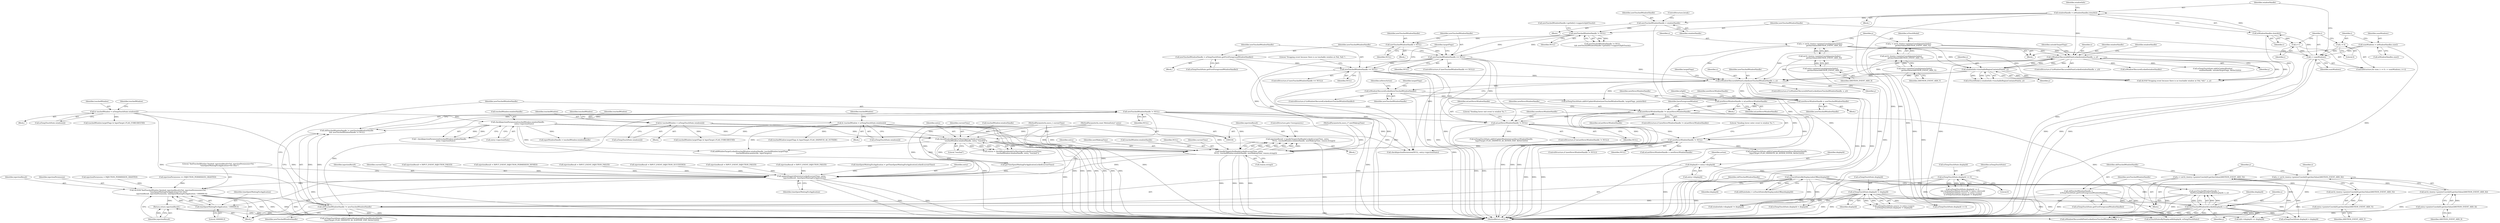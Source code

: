 digraph "0_Android_03a53d1c7765eeb3af0bc34c3dff02ada1953fbf_0@API" {
"1000838" [label="(Call,injectionResult = handleTargetsNotReadyLocked(currentTime, entry,\n                        NULL, touchedWindow.windowHandle, nextWakeupTime, reason.string()))"];
"1000840" [label="(Call,handleTargetsNotReadyLocked(currentTime, entry,\n                        NULL, touchedWindow.windowHandle, nextWakeupTime, reason.string()))"];
"1000827" [label="(Call,checkWindowReadyForMoreInputLocked(currentTime,\n                    touchedWindow.windowHandle, entry, \"touched\"))"];
"1000105" [label="(MethodParameterIn,nsecs_t currentTime)"];
"1000711" [label="(Call,checkInjectionPermission(touchedWindow.windowHandle,\n                        entry->injectionState))"];
"1000692" [label="(Call,& touchedWindow = mTempTouchState.windows[i])"];
"1000810" [label="(Call,& touchedWindow = mTempTouchState.windows[i])"];
"1000766" [label="(Call,& touchedWindow = mTempTouchState.windows[i])"];
"1000106" [label="(MethodParameterIn,const MotionEntry* entry)"];
"1000457" [label="(Call,newTouchedWindowHandle == NULL)"];
"1000453" [label="(Call,newTouchedWindowHandle = mTempTouchState.getFirstForegroundWindowHandle())"];
"1000449" [label="(Call,newTouchedWindowHandle == NULL)"];
"1000433" [label="(Call,newTouchedWindowHandle != NULL)"];
"1000392" [label="(Call,newTouchedWindowHandle = windowHandle)"];
"1000343" [label="(Call,windowHandle = mWindowHandles.itemAt(i))"];
"1000345" [label="(Call,mWindowHandles.itemAt(i))"];
"1000336" [label="(Call,i < numWindows)"];
"1000333" [label="(Call,i = 0)"];
"1000339" [label="(Call,i++)"];
"1000328" [label="(Call,numWindows = mWindowHandles.size())"];
"1000445" [label="(Call,newTouchedWindowHandle = NULL)"];
"1000588" [label="(Call,newTouchedWindowHandle != NULL)"];
"1000585" [label="(Call,oldTouchedWindowHandle != newTouchedWindowHandle)"];
"1000573" [label="(Call,oldTouchedWindowHandle =\n                    mTempTouchState.getFirstForegroundWindowHandle())"];
"1000577" [label="(Call,newTouchedWindowHandle =\n                    findTouchedWindowAtLocked(displayId, x, y))"];
"1000579" [label="(Call,findTouchedWindowAtLocked(displayId, x, y))"];
"1000150" [label="(Call,mTouchStatesByDisplay.indexOfKey(displayId))"];
"1000117" [label="(Call,displayId = entry->displayId)"];
"1000202" [label="(Call,mTempTouchState.displayId != displayId)"];
"1000181" [label="(Call,mTempTouchState.displayId >= 0)"];
"1000561" [label="(Call,x = int32_t(entry->pointerCoords[0].getAxisValue(AMOTION_EVENT_AXIS_X)))"];
"1000563" [label="(Call,int32_t(entry->pointerCoords[0].getAxisValue(AMOTION_EVENT_AXIS_X)))"];
"1000564" [label="(Call,entry->pointerCoords[0].getAxisValue(AMOTION_EVENT_AXIS_X))"];
"1000567" [label="(Call,y = int32_t(entry->pointerCoords[0].getAxisValue(AMOTION_EVENT_AXIS_Y)))"];
"1000569" [label="(Call,int32_t(entry->pointerCoords[0].getAxisValue(AMOTION_EVENT_AXIS_Y)))"];
"1000570" [label="(Call,entry->pointerCoords[0].getAxisValue(AMOTION_EVENT_AXIS_Y))"];
"1000663" [label="(Call,newHoverWindowHandle != NULL)"];
"1000645" [label="(Call,newHoverWindowHandle != mLastHoverWindowHandle)"];
"1000510" [label="(Call,newHoverWindowHandle = mLastHoverWindowHandle)"];
"1000501" [label="(Call,newHoverWindowHandle = newTouchedWindowHandle)"];
"1000482" [label="(Call,isWindowObscuredAtPointLocked(newTouchedWindowHandle, x, y))"];
"1000311" [label="(Call,x = int32_t(entry->pointerCoords[pointerIndex].\n                getAxisValue(AMOTION_EVENT_AXIS_X)))"];
"1000313" [label="(Call,int32_t(entry->pointerCoords[pointerIndex].\n                getAxisValue(AMOTION_EVENT_AXIS_X)))"];
"1000314" [label="(Call,entry->pointerCoords[pointerIndex].\n                getAxisValue(AMOTION_EVENT_AXIS_X))"];
"1000388" [label="(Call,windowInfo->touchableRegionContainsPoint(x, y))"];
"1000410" [label="(Call,isWindowObscuredAtPointLocked(windowHandle, x, y))"];
"1000317" [label="(Call,y = int32_t(entry->pointerCoords[pointerIndex].\n                getAxisValue(AMOTION_EVENT_AXIS_Y)))"];
"1000319" [label="(Call,int32_t(entry->pointerCoords[pointerIndex].\n                getAxisValue(AMOTION_EVENT_AXIS_Y)))"];
"1000320" [label="(Call,entry->pointerCoords[pointerIndex].\n                getAxisValue(AMOTION_EVENT_AXIS_Y))"];
"1000492" [label="(Call,isWindowObscuredLocked(newTouchedWindowHandle))"];
"1000650" [label="(Call,mLastHoverWindowHandle != NULL)"];
"1000108" [label="(MethodParameterIn,nsecs_t* nextWakeupTime)"];
"1001153" [label="(Call,updateDispatchStatisticsLocked(currentTime, entry,\n            injectionResult, timeSpentWaitingForApplication))"];
"1001158" [label="(Call,ALOGD(\"findTouchedWindow finished: injectionResult=%d, injectionPermission=%d, \"\n \"timeSpentWaitingForApplication=%0.1fms\",\n            injectionResult, injectionPermission, timeSpentWaitingForApplication / 1000000.0))"];
"1001165" [label="(Return,return injectionResult;)"];
"1001162" [label="(Call,timeSpentWaitingForApplication / 1000000.0)"];
"1000393" [label="(Identifier,newTouchedWindowHandle)"];
"1000335" [label="(Literal,0)"];
"1000118" [label="(Identifier,displayId)"];
"1000832" [label="(Identifier,entry)"];
"1000581" [label="(Identifier,x)"];
"1001159" [label="(Literal,\"findTouchedWindow finished: injectionResult=%d, injectionPermission=%d, \"\n \"timeSpentWaitingForApplication=%0.1fms\")"];
"1000842" [label="(Identifier,entry)"];
"1000343" [label="(Call,windowHandle = mWindowHandles.itemAt(i))"];
"1000180" [label="(Call,mTempTouchState.displayId >= 0\n && (mTempTouchState.deviceId != entry->deviceId\n || mTempTouchState.source != entry->source\n || mTempTouchState.displayId != displayId))"];
"1000906" [label="(Call,injectionResult = INPUT_EVENT_INJECTION_SUCCEEDED)"];
"1000444" [label="(Block,)"];
"1000436" [label="(Call,newTouchedWindowHandle->getInfo()->supportsSplitTouch())"];
"1000194" [label="(Call,mTempTouchState.source != entry->source\n || mTempTouchState.displayId != displayId)"];
"1000409" [label="(ControlStructure,if (isWindowObscuredAtPointLocked(windowHandle, x, y)))"];
"1000510" [label="(Call,newHoverWindowHandle = mLastHoverWindowHandle)"];
"1000650" [label="(Call,mLastHoverWindowHandle != NULL)"];
"1000337" [label="(Identifier,i)"];
"1000304" [label="(Block,)"];
"1000150" [label="(Call,mTouchStatesByDisplay.indexOfKey(displayId))"];
"1001151" [label="(Call,getTimeSpentWaitingForApplicationLocked(currentTime))"];
"1000768" [label="(Call,mTempTouchState.windows[i])"];
"1000847" [label="(Identifier,nextWakeupTime)"];
"1000620" [label="(Call,isWindowObscuredAtPointLocked(newTouchedWindowHandle, x, y))"];
"1000181" [label="(Call,mTempTouchState.displayId >= 0)"];
"1000811" [label="(Identifier,touchedWindow)"];
"1000151" [label="(Identifier,displayId)"];
"1000844" [label="(Call,touchedWindow.windowHandle)"];
"1000319" [label="(Call,int32_t(entry->pointerCoords[pointerIndex].\n                getAxisValue(AMOTION_EVENT_AXIS_Y)))"];
"1000645" [label="(Call,newHoverWindowHandle != mLastHoverWindowHandle)"];
"1000340" [label="(Identifier,i)"];
"1000119" [label="(Call,entry->displayId)"];
"1000420" [label="(Call,isWindowObscuredLocked(windowHandle))"];
"1000511" [label="(Identifier,newHoverWindowHandle)"];
"1000445" [label="(Call,newTouchedWindowHandle = NULL)"];
"1001166" [label="(Identifier,injectionResult)"];
"1000451" [label="(Identifier,NULL)"];
"1000570" [label="(Call,entry->pointerCoords[0].getAxisValue(AMOTION_EVENT_AXIS_Y))"];
"1000206" [label="(Identifier,displayId)"];
"1000843" [label="(Identifier,NULL)"];
"1001163" [label="(Identifier,timeSpentWaitingForApplication)"];
"1000573" [label="(Call,oldTouchedWindowHandle =\n                    mTempTouchState.getFirstForegroundWindowHandle())"];
"1000313" [label="(Call,int32_t(entry->pointerCoords[pointerIndex].\n                getAxisValue(AMOTION_EVENT_AXIS_X)))"];
"1000827" [label="(Call,checkWindowReadyForMoreInputLocked(currentTime,\n                    touchedWindow.windowHandle, entry, \"touched\"))"];
"1000491" [label="(ControlStructure,if (isWindowObscuredLocked(newTouchedWindowHandle)))"];
"1000577" [label="(Call,newTouchedWindowHandle =\n                    findTouchedWindowAtLocked(displayId, x, y))"];
"1000543" [label="(Call,injectionResult = INPUT_EVENT_INJECTION_FAILED)"];
"1000485" [label="(Identifier,y)"];
"1000388" [label="(Call,windowInfo->touchableRegionContainsPoint(x, y))"];
"1000311" [label="(Call,x = int32_t(entry->pointerCoords[pointerIndex].\n                getAxisValue(AMOTION_EVENT_AXIS_X)))"];
"1000426" [label="(Call,mTempTouchState.addOrUpdateWindow(\n                            windowHandle, outsideTargetFlags, BitSet32(0)))"];
"1000828" [label="(Identifier,currentTime)"];
"1000448" [label="(ControlStructure,if (newTouchedWindowHandle == NULL))"];
"1001167" [label="(MethodReturn,int32_t)"];
"1000590" [label="(Identifier,NULL)"];
"1000567" [label="(Call,y = int32_t(entry->pointerCoords[0].getAxisValue(AMOTION_EVENT_AXIS_Y)))"];
"1000825" [label="(Call,reason = checkWindowReadyForMoreInputLocked(currentTime,\n                    touchedWindow.windowHandle, entry, \"touched\"))"];
"1000678" [label="(Identifier,haveForegroundWindow)"];
"1000461" [label="(Call,ALOGI(\"Dropping event because there is no touchable window at (%d, %d).\", x, y))"];
"1000820" [label="(Identifier,touchedWindow)"];
"1000651" [label="(Identifier,mLastHoverWindowHandle)"];
"1000258" [label="(Call,injectionResult = INPUT_EVENT_INJECTION_FAILED)"];
"1000202" [label="(Call,mTempTouchState.displayId != displayId)"];
"1000328" [label="(Call,numWindows = mWindowHandles.size())"];
"1000315" [label="(Identifier,AMOTION_EVENT_AXIS_X)"];
"1000453" [label="(Call,newTouchedWindowHandle = mTempTouchState.getFirstForegroundWindowHandle())"];
"1000829" [label="(Call,touchedWindow.windowHandle)"];
"1000710" [label="(Call,! checkInjectionPermission(touchedWindow.windowHandle,\n                        entry->injectionState))"];
"1000562" [label="(Identifier,x)"];
"1000336" [label="(Call,i < numWindows)"];
"1000481" [label="(ControlStructure,if (isWindowObscuredAtPointLocked(newTouchedWindowHandle, x, y)))"];
"1000314" [label="(Call,entry->pointerCoords[pointerIndex].\n                getAxisValue(AMOTION_EVENT_AXIS_X))"];
"1000655" [label="(Literal,\"Sending hover exit event to window %s.\")"];
"1000649" [label="(ControlStructure,if (mLastHoverWindowHandle != NULL))"];
"1000334" [label="(Identifier,i)"];
"1000435" [label="(Identifier,NULL)"];
"1000584" [label="(Call,oldTouchedWindowHandle != newTouchedWindowHandle\n && newTouchedWindowHandle != NULL)"];
"1000456" [label="(ControlStructure,if (newTouchedWindowHandle == NULL))"];
"1000346" [label="(Identifier,i)"];
"1001128" [label="(Call,mTouchStatesByDisplay.add(displayId, mTempTouchState))"];
"1001162" [label="(Call,timeSpentWaitingForApplication / 1000000.0)"];
"1000837" [label="(Block,)"];
"1000395" [label="(ControlStructure,break;)"];
"1000421" [label="(Identifier,windowHandle)"];
"1001158" [label="(Call,ALOGD(\"findTouchedWindow finished: injectionResult=%d, injectionPermission=%d, \"\n \"timeSpentWaitingForApplication=%0.1fms\",\n            injectionResult, injectionPermission, timeSpentWaitingForApplication / 1000000.0))"];
"1000565" [label="(Identifier,AMOTION_EVENT_AXIS_X)"];
"1000833" [label="(Literal,\"touched\")"];
"1000345" [label="(Call,mWindowHandles.itemAt(i))"];
"1000333" [label="(Call,i = 0)"];
"1001149" [label="(Call,timeSpentWaitingForApplication = getTimeSpentWaitingForApplicationLocked(currentTime))"];
"1000579" [label="(Call,findTouchedWindowAtLocked(displayId, x, y))"];
"1000124" [label="(Identifier,action)"];
"1000886" [label="(Call,info->displayId == displayId)"];
"1000690" [label="(Block,)"];
"1000459" [label="(Identifier,NULL)"];
"1000185" [label="(Literal,0)"];
"1000670" [label="(Call,mTempTouchState.addOrUpdateWindow(newHoverWindowHandle,\n InputTarget::FLAG_DISPATCH_AS_HOVER_ENTER, BitSet32(0)))"];
"1000563" [label="(Call,int32_t(entry->pointerCoords[0].getAxisValue(AMOTION_EVENT_AXIS_X)))"];
"1000646" [label="(Identifier,newHoverWindowHandle)"];
"1000325" [label="(Identifier,isTouchModal)"];
"1000501" [label="(Call,newHoverWindowHandle = newTouchedWindowHandle)"];
"1000652" [label="(Identifier,NULL)"];
"1000711" [label="(Call,checkInjectionPermission(touchedWindow.windowHandle,\n                        entry->injectionState))"];
"1000700" [label="(Call,touchedWindow.targetFlags & InputTarget::FLAG_FOREGROUND)"];
"1000582" [label="(Identifier,y)"];
"1001139" [label="(Call,mLastHoverWindowHandle = newHoverWindowHandle)"];
"1000416" [label="(Identifier,outsideTargetFlags)"];
"1000320" [label="(Call,entry->pointerCoords[pointerIndex].\n                getAxisValue(AMOTION_EVENT_AXIS_Y))"];
"1000662" [label="(ControlStructure,if (newHoverWindowHandle != NULL))"];
"1000499" [label="(Identifier,isHoverAction)"];
"1000338" [label="(Identifier,numWindows)"];
"1000352" [label="(Call,windowInfo->displayId != displayId)"];
"1000839" [label="(Identifier,injectionResult)"];
"1000331" [label="(ControlStructure,for (size_t i = 0; i < numWindows; i++))"];
"1000329" [label="(Identifier,numWindows)"];
"1000585" [label="(Call,oldTouchedWindowHandle != newTouchedWindowHandle)"];
"1000392" [label="(Call,newTouchedWindowHandle = windowHandle)"];
"1000492" [label="(Call,isWindowObscuredLocked(newTouchedWindowHandle))"];
"1000664" [label="(Identifier,newHoverWindowHandle)"];
"1000568" [label="(Identifier,y)"];
"1000493" [label="(Identifier,newTouchedWindowHandle)"];
"1000808" [label="(Block,)"];
"1000496" [label="(Identifier,targetFlags)"];
"1001155" [label="(Identifier,entry)"];
"1000488" [label="(Identifier,targetFlags)"];
"1001160" [label="(Identifier,injectionResult)"];
"1000182" [label="(Call,mTempTouchState.displayId)"];
"1000712" [label="(Call,touchedWindow.windowHandle)"];
"1001113" [label="(Call,mTempTouchState.displayId >= 0)"];
"1000774" [label="(Call,touchedWindow.targetFlags & InputTarget::FLAG_DISPATCH_AS_OUTSIDE)"];
"1001157" [label="(Identifier,timeSpentWaitingForApplication)"];
"1001156" [label="(Identifier,injectionResult)"];
"1000766" [label="(Call,& touchedWindow = mTempTouchState.windows[i])"];
"1000412" [label="(Identifier,x)"];
"1000339" [label="(Call,i++)"];
"1001161" [label="(Identifier,injectionPermission)"];
"1000767" [label="(Identifier,touchedWindow)"];
"1000715" [label="(Call,entry->injectionState)"];
"1000580" [label="(Identifier,displayId)"];
"1000433" [label="(Call,newTouchedWindowHandle != NULL)"];
"1000434" [label="(Identifier,newTouchedWindowHandle)"];
"1000189" [label="(Identifier,mTempTouchState)"];
"1000312" [label="(Identifier,x)"];
"1000454" [label="(Identifier,newTouchedWindowHandle)"];
"1000410" [label="(Call,isWindowObscuredAtPointLocked(windowHandle, x, y))"];
"1000330" [label="(Call,mWindowHandles.size())"];
"1001164" [label="(Literal,1000000.0)"];
"1000925" [label="(Call,addWindowTargetLocked(touchedWindow.windowHandle, touchedWindow.targetFlags,\n                touchedWindow.pointerIds, inputTargets))"];
"1000110" [label="(Block,)"];
"1000818" [label="(Call,touchedWindow.targetFlags & InputTarget::FLAG_FOREGROUND)"];
"1000588" [label="(Call,newTouchedWindowHandle != NULL)"];
"1000764" [label="(Block,)"];
"1000148" [label="(Call,oldStateIndex = mTouchStatesByDisplay.indexOfKey(displayId))"];
"1000694" [label="(Call,mTempTouchState.windows[i])"];
"1000596" [label="(Call,mTempTouchState.addOrUpdateWindow(oldTouchedWindowHandle,\n InputTarget::FLAG_DISPATCH_AS_SLIPPERY_EXIT, BitSet32(0)))"];
"1000578" [label="(Identifier,newTouchedWindowHandle)"];
"1000117" [label="(Call,displayId = entry->displayId)"];
"1000288" [label="(Call,mTempTouchState.displayId = displayId)"];
"1000840" [label="(Call,handleTargetsNotReadyLocked(currentTime, entry,\n                        NULL, touchedWindow.windowHandle, nextWakeupTime, reason.string()))"];
"1000484" [label="(Identifier,x)"];
"1000318" [label="(Identifier,y)"];
"1000341" [label="(Block,)"];
"1000810" [label="(Call,& touchedWindow = mTempTouchState.windows[i])"];
"1000849" [label="(ControlStructure,goto Unresponsive;)"];
"1000482" [label="(Call,isWindowObscuredAtPointLocked(newTouchedWindowHandle, x, y))"];
"1000455" [label="(Call,mTempTouchState.getFirstForegroundWindowHandle())"];
"1000450" [label="(Identifier,newTouchedWindowHandle)"];
"1000561" [label="(Call,x = int32_t(entry->pointerCoords[0].getAxisValue(AMOTION_EVENT_AXIS_X)))"];
"1000665" [label="(Identifier,NULL)"];
"1000458" [label="(Identifier,newTouchedWindowHandle)"];
"1000391" [label="(Block,)"];
"1000663" [label="(Call,newHoverWindowHandle != NULL)"];
"1000587" [label="(Identifier,newTouchedWindowHandle)"];
"1000349" [label="(Identifier,windowInfo)"];
"1000575" [label="(Call,mTempTouchState.getFirstForegroundWindowHandle())"];
"1000321" [label="(Identifier,AMOTION_EVENT_AXIS_Y)"];
"1000471" [label="(Identifier,targetFlags)"];
"1000692" [label="(Call,& touchedWindow = mTempTouchState.windows[i])"];
"1001153" [label="(Call,updateDispatchStatisticsLocked(currentTime, entry,\n            injectionResult, timeSpentWaitingForApplication))"];
"1000105" [label="(MethodParameterIn,nsecs_t currentTime)"];
"1000944" [label="(Call,checkInjectionPermission(NULL, entry->injectionState))"];
"1001154" [label="(Identifier,currentTime)"];
"1000841" [label="(Identifier,currentTime)"];
"1000781" [label="(Call,inputWindowHandle = touchedWindow.windowHandle)"];
"1000812" [label="(Call,mTempTouchState.windows[i])"];
"1000693" [label="(Identifier,touchedWindow)"];
"1000203" [label="(Call,mTempTouchState.displayId)"];
"1000413" [label="(Identifier,y)"];
"1000838" [label="(Call,injectionResult = handleTargetsNotReadyLocked(currentTime, entry,\n                        NULL, touchedWindow.windowHandle, nextWakeupTime, reason.string()))"];
"1000559" [label="(Block,)"];
"1000394" [label="(Identifier,windowHandle)"];
"1000446" [label="(Identifier,newTouchedWindowHandle)"];
"1000657" [label="(Call,mTempTouchState.addOrUpdateWindow(mLastHoverWindowHandle,\n InputTarget::FLAG_DISPATCH_AS_HOVER_EXIT, BitSet32(0)))"];
"1000586" [label="(Identifier,oldTouchedWindowHandle)"];
"1000465" [label="(Call,injectionResult = INPUT_EVENT_INJECTION_FAILED)"];
"1000776" [label="(Identifier,touchedWindow)"];
"1000647" [label="(Identifier,mLastHoverWindowHandle)"];
"1000462" [label="(Literal,\"Dropping event because there is no touchable window at (%d, %d).\")"];
"1000483" [label="(Identifier,newTouchedWindowHandle)"];
"1000644" [label="(ControlStructure,if (newHoverWindowHandle != mLastHoverWindowHandle))"];
"1000529" [label="(Call,mTempTouchState.addOrUpdateWindow(newTouchedWindowHandle, targetFlags, pointerIds))"];
"1000702" [label="(Identifier,touchedWindow)"];
"1000503" [label="(Identifier,newTouchedWindowHandle)"];
"1000390" [label="(Identifier,y)"];
"1000719" [label="(Call,injectionResult = INPUT_EVENT_INJECTION_PERMISSION_DENIED)"];
"1000317" [label="(Call,y = int32_t(entry->pointerCoords[pointerIndex].\n                getAxisValue(AMOTION_EVENT_AXIS_Y)))"];
"1000106" [label="(MethodParameterIn,const MotionEntry* entry)"];
"1000457" [label="(Call,newTouchedWindowHandle == NULL)"];
"1000736" [label="(Call,injectionPermission = INJECTION_PERMISSION_GRANTED)"];
"1000512" [label="(Identifier,mLastHoverWindowHandle)"];
"1001165" [label="(Return,return injectionResult;)"];
"1000389" [label="(Identifier,x)"];
"1000344" [label="(Identifier,windowHandle)"];
"1000502" [label="(Identifier,newHoverWindowHandle)"];
"1000411" [label="(Identifier,windowHandle)"];
"1000452" [label="(Block,)"];
"1000386" [label="(Call,isTouchModal || windowInfo->touchableRegionContainsPoint(x, y))"];
"1000668" [label="(Literal,\"Sending hover enter event to window %s.\")"];
"1000447" [label="(Identifier,NULL)"];
"1001016" [label="(Call,mTempTouchState.displayId = displayId)"];
"1000108" [label="(MethodParameterIn,nsecs_t* nextWakeupTime)"];
"1000509" [label="(Block,)"];
"1000848" [label="(Call,reason.string())"];
"1000732" [label="(Call,injectionResult = INPUT_EVENT_INJECTION_FAILED)"];
"1000564" [label="(Call,entry->pointerCoords[0].getAxisValue(AMOTION_EVENT_AXIS_X))"];
"1000432" [label="(Call,newTouchedWindowHandle != NULL\n && newTouchedWindowHandle->getInfo()->supportsSplitTouch())"];
"1000569" [label="(Call,int32_t(entry->pointerCoords[0].getAxisValue(AMOTION_EVENT_AXIS_Y)))"];
"1000959" [label="(Call,injectionPermission == INJECTION_PERMISSION_GRANTED)"];
"1000515" [label="(Identifier,isSplit)"];
"1000589" [label="(Identifier,newTouchedWindowHandle)"];
"1000571" [label="(Identifier,AMOTION_EVENT_AXIS_Y)"];
"1000500" [label="(Block,)"];
"1000449" [label="(Call,newTouchedWindowHandle == NULL)"];
"1000574" [label="(Identifier,oldTouchedWindowHandle)"];
"1000838" -> "1000837"  [label="AST: "];
"1000838" -> "1000840"  [label="CFG: "];
"1000839" -> "1000838"  [label="AST: "];
"1000840" -> "1000838"  [label="AST: "];
"1000849" -> "1000838"  [label="CFG: "];
"1000838" -> "1001167"  [label="DDG: "];
"1000840" -> "1000838"  [label="DDG: "];
"1000840" -> "1000838"  [label="DDG: "];
"1000840" -> "1000838"  [label="DDG: "];
"1000840" -> "1000838"  [label="DDG: "];
"1000840" -> "1000838"  [label="DDG: "];
"1000840" -> "1000838"  [label="DDG: "];
"1000838" -> "1001153"  [label="DDG: "];
"1000840" -> "1000848"  [label="CFG: "];
"1000841" -> "1000840"  [label="AST: "];
"1000842" -> "1000840"  [label="AST: "];
"1000843" -> "1000840"  [label="AST: "];
"1000844" -> "1000840"  [label="AST: "];
"1000847" -> "1000840"  [label="AST: "];
"1000848" -> "1000840"  [label="AST: "];
"1000840" -> "1001167"  [label="DDG: "];
"1000840" -> "1001167"  [label="DDG: "];
"1000840" -> "1001167"  [label="DDG: "];
"1000840" -> "1001167"  [label="DDG: "];
"1000827" -> "1000840"  [label="DDG: "];
"1000827" -> "1000840"  [label="DDG: "];
"1000827" -> "1000840"  [label="DDG: "];
"1000105" -> "1000840"  [label="DDG: "];
"1000106" -> "1000840"  [label="DDG: "];
"1000457" -> "1000840"  [label="DDG: "];
"1000588" -> "1000840"  [label="DDG: "];
"1000449" -> "1000840"  [label="DDG: "];
"1000663" -> "1000840"  [label="DDG: "];
"1000810" -> "1000840"  [label="DDG: "];
"1000108" -> "1000840"  [label="DDG: "];
"1000840" -> "1001151"  [label="DDG: "];
"1000840" -> "1001153"  [label="DDG: "];
"1000827" -> "1000825"  [label="AST: "];
"1000827" -> "1000833"  [label="CFG: "];
"1000828" -> "1000827"  [label="AST: "];
"1000829" -> "1000827"  [label="AST: "];
"1000832" -> "1000827"  [label="AST: "];
"1000833" -> "1000827"  [label="AST: "];
"1000825" -> "1000827"  [label="CFG: "];
"1000827" -> "1001167"  [label="DDG: "];
"1000827" -> "1000825"  [label="DDG: "];
"1000827" -> "1000825"  [label="DDG: "];
"1000827" -> "1000825"  [label="DDG: "];
"1000827" -> "1000825"  [label="DDG: "];
"1000105" -> "1000827"  [label="DDG: "];
"1000711" -> "1000827"  [label="DDG: "];
"1000810" -> "1000827"  [label="DDG: "];
"1000766" -> "1000827"  [label="DDG: "];
"1000106" -> "1000827"  [label="DDG: "];
"1000827" -> "1000925"  [label="DDG: "];
"1000827" -> "1001151"  [label="DDG: "];
"1000827" -> "1001153"  [label="DDG: "];
"1000105" -> "1000104"  [label="AST: "];
"1000105" -> "1001167"  [label="DDG: "];
"1000105" -> "1001151"  [label="DDG: "];
"1000105" -> "1001153"  [label="DDG: "];
"1000711" -> "1000710"  [label="AST: "];
"1000711" -> "1000715"  [label="CFG: "];
"1000712" -> "1000711"  [label="AST: "];
"1000715" -> "1000711"  [label="AST: "];
"1000710" -> "1000711"  [label="CFG: "];
"1000711" -> "1001167"  [label="DDG: "];
"1000711" -> "1001167"  [label="DDG: "];
"1000711" -> "1000710"  [label="DDG: "];
"1000711" -> "1000710"  [label="DDG: "];
"1000692" -> "1000711"  [label="DDG: "];
"1000711" -> "1000781"  [label="DDG: "];
"1000711" -> "1000925"  [label="DDG: "];
"1000711" -> "1000944"  [label="DDG: "];
"1000692" -> "1000690"  [label="AST: "];
"1000692" -> "1000694"  [label="CFG: "];
"1000693" -> "1000692"  [label="AST: "];
"1000694" -> "1000692"  [label="AST: "];
"1000702" -> "1000692"  [label="CFG: "];
"1000692" -> "1001167"  [label="DDG: "];
"1000692" -> "1001167"  [label="DDG: "];
"1000692" -> "1000700"  [label="DDG: "];
"1000810" -> "1000808"  [label="AST: "];
"1000810" -> "1000812"  [label="CFG: "];
"1000811" -> "1000810"  [label="AST: "];
"1000812" -> "1000810"  [label="AST: "];
"1000820" -> "1000810"  [label="CFG: "];
"1000810" -> "1001167"  [label="DDG: "];
"1000810" -> "1001167"  [label="DDG: "];
"1000810" -> "1000818"  [label="DDG: "];
"1000766" -> "1000764"  [label="AST: "];
"1000766" -> "1000768"  [label="CFG: "];
"1000767" -> "1000766"  [label="AST: "];
"1000768" -> "1000766"  [label="AST: "];
"1000776" -> "1000766"  [label="CFG: "];
"1000766" -> "1001167"  [label="DDG: "];
"1000766" -> "1001167"  [label="DDG: "];
"1000766" -> "1000774"  [label="DDG: "];
"1000766" -> "1000781"  [label="DDG: "];
"1000766" -> "1000925"  [label="DDG: "];
"1000106" -> "1000104"  [label="AST: "];
"1000106" -> "1001167"  [label="DDG: "];
"1000106" -> "1001153"  [label="DDG: "];
"1000457" -> "1000456"  [label="AST: "];
"1000457" -> "1000459"  [label="CFG: "];
"1000458" -> "1000457"  [label="AST: "];
"1000459" -> "1000457"  [label="AST: "];
"1000462" -> "1000457"  [label="CFG: "];
"1000471" -> "1000457"  [label="CFG: "];
"1000457" -> "1001167"  [label="DDG: "];
"1000457" -> "1001167"  [label="DDG: "];
"1000457" -> "1001167"  [label="DDG: "];
"1000453" -> "1000457"  [label="DDG: "];
"1000449" -> "1000457"  [label="DDG: "];
"1000457" -> "1000482"  [label="DDG: "];
"1000457" -> "1000650"  [label="DDG: "];
"1000457" -> "1000944"  [label="DDG: "];
"1000453" -> "1000452"  [label="AST: "];
"1000453" -> "1000455"  [label="CFG: "];
"1000454" -> "1000453"  [label="AST: "];
"1000455" -> "1000453"  [label="AST: "];
"1000458" -> "1000453"  [label="CFG: "];
"1000453" -> "1001167"  [label="DDG: "];
"1000449" -> "1000448"  [label="AST: "];
"1000449" -> "1000451"  [label="CFG: "];
"1000450" -> "1000449"  [label="AST: "];
"1000451" -> "1000449"  [label="AST: "];
"1000454" -> "1000449"  [label="CFG: "];
"1000471" -> "1000449"  [label="CFG: "];
"1000449" -> "1001167"  [label="DDG: "];
"1000449" -> "1001167"  [label="DDG: "];
"1000433" -> "1000449"  [label="DDG: "];
"1000433" -> "1000449"  [label="DDG: "];
"1000445" -> "1000449"  [label="DDG: "];
"1000449" -> "1000482"  [label="DDG: "];
"1000449" -> "1000650"  [label="DDG: "];
"1000449" -> "1000944"  [label="DDG: "];
"1000433" -> "1000432"  [label="AST: "];
"1000433" -> "1000435"  [label="CFG: "];
"1000434" -> "1000433"  [label="AST: "];
"1000435" -> "1000433"  [label="AST: "];
"1000436" -> "1000433"  [label="CFG: "];
"1000432" -> "1000433"  [label="CFG: "];
"1000433" -> "1000432"  [label="DDG: "];
"1000433" -> "1000432"  [label="DDG: "];
"1000392" -> "1000433"  [label="DDG: "];
"1000433" -> "1000445"  [label="DDG: "];
"1000392" -> "1000391"  [label="AST: "];
"1000392" -> "1000394"  [label="CFG: "];
"1000393" -> "1000392"  [label="AST: "];
"1000394" -> "1000392"  [label="AST: "];
"1000395" -> "1000392"  [label="CFG: "];
"1000392" -> "1001167"  [label="DDG: "];
"1000343" -> "1000392"  [label="DDG: "];
"1000343" -> "1000341"  [label="AST: "];
"1000343" -> "1000345"  [label="CFG: "];
"1000344" -> "1000343"  [label="AST: "];
"1000345" -> "1000343"  [label="AST: "];
"1000349" -> "1000343"  [label="CFG: "];
"1000343" -> "1001167"  [label="DDG: "];
"1000343" -> "1001167"  [label="DDG: "];
"1000345" -> "1000343"  [label="DDG: "];
"1000343" -> "1000410"  [label="DDG: "];
"1000345" -> "1000346"  [label="CFG: "];
"1000346" -> "1000345"  [label="AST: "];
"1000345" -> "1001167"  [label="DDG: "];
"1000345" -> "1000339"  [label="DDG: "];
"1000336" -> "1000345"  [label="DDG: "];
"1000336" -> "1000331"  [label="AST: "];
"1000336" -> "1000338"  [label="CFG: "];
"1000337" -> "1000336"  [label="AST: "];
"1000338" -> "1000336"  [label="AST: "];
"1000344" -> "1000336"  [label="CFG: "];
"1000434" -> "1000336"  [label="CFG: "];
"1000336" -> "1001167"  [label="DDG: "];
"1000336" -> "1001167"  [label="DDG: "];
"1000336" -> "1001167"  [label="DDG: "];
"1000333" -> "1000336"  [label="DDG: "];
"1000339" -> "1000336"  [label="DDG: "];
"1000328" -> "1000336"  [label="DDG: "];
"1000333" -> "1000331"  [label="AST: "];
"1000333" -> "1000335"  [label="CFG: "];
"1000334" -> "1000333"  [label="AST: "];
"1000335" -> "1000333"  [label="AST: "];
"1000337" -> "1000333"  [label="CFG: "];
"1000339" -> "1000331"  [label="AST: "];
"1000339" -> "1000340"  [label="CFG: "];
"1000340" -> "1000339"  [label="AST: "];
"1000337" -> "1000339"  [label="CFG: "];
"1000328" -> "1000304"  [label="AST: "];
"1000328" -> "1000330"  [label="CFG: "];
"1000329" -> "1000328"  [label="AST: "];
"1000330" -> "1000328"  [label="AST: "];
"1000334" -> "1000328"  [label="CFG: "];
"1000328" -> "1001167"  [label="DDG: "];
"1000445" -> "1000444"  [label="AST: "];
"1000445" -> "1000447"  [label="CFG: "];
"1000446" -> "1000445"  [label="AST: "];
"1000447" -> "1000445"  [label="AST: "];
"1000450" -> "1000445"  [label="CFG: "];
"1000588" -> "1000584"  [label="AST: "];
"1000588" -> "1000590"  [label="CFG: "];
"1000589" -> "1000588"  [label="AST: "];
"1000590" -> "1000588"  [label="AST: "];
"1000584" -> "1000588"  [label="CFG: "];
"1000588" -> "1001167"  [label="DDG: "];
"1000588" -> "1001167"  [label="DDG: "];
"1000588" -> "1000584"  [label="DDG: "];
"1000588" -> "1000584"  [label="DDG: "];
"1000585" -> "1000588"  [label="DDG: "];
"1000588" -> "1000620"  [label="DDG: "];
"1000588" -> "1000650"  [label="DDG: "];
"1000588" -> "1000944"  [label="DDG: "];
"1000585" -> "1000584"  [label="AST: "];
"1000585" -> "1000587"  [label="CFG: "];
"1000586" -> "1000585"  [label="AST: "];
"1000587" -> "1000585"  [label="AST: "];
"1000589" -> "1000585"  [label="CFG: "];
"1000584" -> "1000585"  [label="CFG: "];
"1000585" -> "1001167"  [label="DDG: "];
"1000585" -> "1001167"  [label="DDG: "];
"1000585" -> "1000584"  [label="DDG: "];
"1000585" -> "1000584"  [label="DDG: "];
"1000573" -> "1000585"  [label="DDG: "];
"1000577" -> "1000585"  [label="DDG: "];
"1000585" -> "1000596"  [label="DDG: "];
"1000585" -> "1000620"  [label="DDG: "];
"1000573" -> "1000559"  [label="AST: "];
"1000573" -> "1000575"  [label="CFG: "];
"1000574" -> "1000573"  [label="AST: "];
"1000575" -> "1000573"  [label="AST: "];
"1000578" -> "1000573"  [label="CFG: "];
"1000573" -> "1001167"  [label="DDG: "];
"1000577" -> "1000559"  [label="AST: "];
"1000577" -> "1000579"  [label="CFG: "];
"1000578" -> "1000577"  [label="AST: "];
"1000579" -> "1000577"  [label="AST: "];
"1000586" -> "1000577"  [label="CFG: "];
"1000577" -> "1001167"  [label="DDG: "];
"1000579" -> "1000577"  [label="DDG: "];
"1000579" -> "1000577"  [label="DDG: "];
"1000579" -> "1000577"  [label="DDG: "];
"1000579" -> "1000582"  [label="CFG: "];
"1000580" -> "1000579"  [label="AST: "];
"1000581" -> "1000579"  [label="AST: "];
"1000582" -> "1000579"  [label="AST: "];
"1000579" -> "1001167"  [label="DDG: "];
"1000579" -> "1001167"  [label="DDG: "];
"1000579" -> "1001167"  [label="DDG: "];
"1000150" -> "1000579"  [label="DDG: "];
"1000202" -> "1000579"  [label="DDG: "];
"1000561" -> "1000579"  [label="DDG: "];
"1000567" -> "1000579"  [label="DDG: "];
"1000579" -> "1000620"  [label="DDG: "];
"1000579" -> "1000620"  [label="DDG: "];
"1000579" -> "1000886"  [label="DDG: "];
"1000579" -> "1001016"  [label="DDG: "];
"1000579" -> "1001128"  [label="DDG: "];
"1000150" -> "1000148"  [label="AST: "];
"1000150" -> "1000151"  [label="CFG: "];
"1000151" -> "1000150"  [label="AST: "];
"1000148" -> "1000150"  [label="CFG: "];
"1000150" -> "1001167"  [label="DDG: "];
"1000150" -> "1000148"  [label="DDG: "];
"1000117" -> "1000150"  [label="DDG: "];
"1000150" -> "1000202"  [label="DDG: "];
"1000150" -> "1000288"  [label="DDG: "];
"1000150" -> "1000352"  [label="DDG: "];
"1000150" -> "1000886"  [label="DDG: "];
"1000150" -> "1001016"  [label="DDG: "];
"1000150" -> "1001128"  [label="DDG: "];
"1000117" -> "1000110"  [label="AST: "];
"1000117" -> "1000119"  [label="CFG: "];
"1000118" -> "1000117"  [label="AST: "];
"1000119" -> "1000117"  [label="AST: "];
"1000124" -> "1000117"  [label="CFG: "];
"1000117" -> "1001167"  [label="DDG: "];
"1000202" -> "1000194"  [label="AST: "];
"1000202" -> "1000206"  [label="CFG: "];
"1000203" -> "1000202"  [label="AST: "];
"1000206" -> "1000202"  [label="AST: "];
"1000194" -> "1000202"  [label="CFG: "];
"1000202" -> "1001167"  [label="DDG: "];
"1000202" -> "1001167"  [label="DDG: "];
"1000202" -> "1000194"  [label="DDG: "];
"1000202" -> "1000194"  [label="DDG: "];
"1000181" -> "1000202"  [label="DDG: "];
"1000202" -> "1000288"  [label="DDG: "];
"1000202" -> "1000352"  [label="DDG: "];
"1000202" -> "1000886"  [label="DDG: "];
"1000202" -> "1001016"  [label="DDG: "];
"1000202" -> "1001113"  [label="DDG: "];
"1000202" -> "1001128"  [label="DDG: "];
"1000181" -> "1000180"  [label="AST: "];
"1000181" -> "1000185"  [label="CFG: "];
"1000182" -> "1000181"  [label="AST: "];
"1000185" -> "1000181"  [label="AST: "];
"1000189" -> "1000181"  [label="CFG: "];
"1000180" -> "1000181"  [label="CFG: "];
"1000181" -> "1001167"  [label="DDG: "];
"1000181" -> "1000180"  [label="DDG: "];
"1000181" -> "1000180"  [label="DDG: "];
"1000181" -> "1001113"  [label="DDG: "];
"1000561" -> "1000559"  [label="AST: "];
"1000561" -> "1000563"  [label="CFG: "];
"1000562" -> "1000561"  [label="AST: "];
"1000563" -> "1000561"  [label="AST: "];
"1000568" -> "1000561"  [label="CFG: "];
"1000561" -> "1001167"  [label="DDG: "];
"1000563" -> "1000561"  [label="DDG: "];
"1000563" -> "1000564"  [label="CFG: "];
"1000564" -> "1000563"  [label="AST: "];
"1000563" -> "1001167"  [label="DDG: "];
"1000564" -> "1000563"  [label="DDG: "];
"1000564" -> "1000565"  [label="CFG: "];
"1000565" -> "1000564"  [label="AST: "];
"1000564" -> "1001167"  [label="DDG: "];
"1000567" -> "1000559"  [label="AST: "];
"1000567" -> "1000569"  [label="CFG: "];
"1000568" -> "1000567"  [label="AST: "];
"1000569" -> "1000567"  [label="AST: "];
"1000574" -> "1000567"  [label="CFG: "];
"1000567" -> "1001167"  [label="DDG: "];
"1000569" -> "1000567"  [label="DDG: "];
"1000569" -> "1000570"  [label="CFG: "];
"1000570" -> "1000569"  [label="AST: "];
"1000569" -> "1001167"  [label="DDG: "];
"1000570" -> "1000569"  [label="DDG: "];
"1000570" -> "1000571"  [label="CFG: "];
"1000571" -> "1000570"  [label="AST: "];
"1000570" -> "1001167"  [label="DDG: "];
"1000663" -> "1000662"  [label="AST: "];
"1000663" -> "1000665"  [label="CFG: "];
"1000664" -> "1000663"  [label="AST: "];
"1000665" -> "1000663"  [label="AST: "];
"1000668" -> "1000663"  [label="CFG: "];
"1000678" -> "1000663"  [label="CFG: "];
"1000663" -> "1001167"  [label="DDG: "];
"1000663" -> "1001167"  [label="DDG: "];
"1000663" -> "1001167"  [label="DDG: "];
"1000645" -> "1000663"  [label="DDG: "];
"1000650" -> "1000663"  [label="DDG: "];
"1000663" -> "1000670"  [label="DDG: "];
"1000663" -> "1000944"  [label="DDG: "];
"1000663" -> "1001139"  [label="DDG: "];
"1000645" -> "1000644"  [label="AST: "];
"1000645" -> "1000647"  [label="CFG: "];
"1000646" -> "1000645"  [label="AST: "];
"1000647" -> "1000645"  [label="AST: "];
"1000651" -> "1000645"  [label="CFG: "];
"1000678" -> "1000645"  [label="CFG: "];
"1000645" -> "1001167"  [label="DDG: "];
"1000645" -> "1001167"  [label="DDG: "];
"1000645" -> "1001167"  [label="DDG: "];
"1000510" -> "1000645"  [label="DDG: "];
"1000501" -> "1000645"  [label="DDG: "];
"1000645" -> "1000650"  [label="DDG: "];
"1000645" -> "1001139"  [label="DDG: "];
"1000510" -> "1000509"  [label="AST: "];
"1000510" -> "1000512"  [label="CFG: "];
"1000511" -> "1000510"  [label="AST: "];
"1000512" -> "1000510"  [label="AST: "];
"1000515" -> "1000510"  [label="CFG: "];
"1000501" -> "1000500"  [label="AST: "];
"1000501" -> "1000503"  [label="CFG: "];
"1000502" -> "1000501"  [label="AST: "];
"1000503" -> "1000501"  [label="AST: "];
"1000515" -> "1000501"  [label="CFG: "];
"1000482" -> "1000501"  [label="DDG: "];
"1000492" -> "1000501"  [label="DDG: "];
"1000482" -> "1000481"  [label="AST: "];
"1000482" -> "1000485"  [label="CFG: "];
"1000483" -> "1000482"  [label="AST: "];
"1000484" -> "1000482"  [label="AST: "];
"1000485" -> "1000482"  [label="AST: "];
"1000488" -> "1000482"  [label="CFG: "];
"1000493" -> "1000482"  [label="CFG: "];
"1000482" -> "1001167"  [label="DDG: "];
"1000482" -> "1001167"  [label="DDG: "];
"1000482" -> "1001167"  [label="DDG: "];
"1000311" -> "1000482"  [label="DDG: "];
"1000388" -> "1000482"  [label="DDG: "];
"1000388" -> "1000482"  [label="DDG: "];
"1000410" -> "1000482"  [label="DDG: "];
"1000410" -> "1000482"  [label="DDG: "];
"1000317" -> "1000482"  [label="DDG: "];
"1000482" -> "1000492"  [label="DDG: "];
"1000482" -> "1000529"  [label="DDG: "];
"1000311" -> "1000304"  [label="AST: "];
"1000311" -> "1000313"  [label="CFG: "];
"1000312" -> "1000311"  [label="AST: "];
"1000313" -> "1000311"  [label="AST: "];
"1000318" -> "1000311"  [label="CFG: "];
"1000311" -> "1001167"  [label="DDG: "];
"1000313" -> "1000311"  [label="DDG: "];
"1000311" -> "1000388"  [label="DDG: "];
"1000311" -> "1000410"  [label="DDG: "];
"1000311" -> "1000461"  [label="DDG: "];
"1000313" -> "1000314"  [label="CFG: "];
"1000314" -> "1000313"  [label="AST: "];
"1000313" -> "1001167"  [label="DDG: "];
"1000314" -> "1000313"  [label="DDG: "];
"1000314" -> "1000315"  [label="CFG: "];
"1000315" -> "1000314"  [label="AST: "];
"1000314" -> "1001167"  [label="DDG: "];
"1000388" -> "1000386"  [label="AST: "];
"1000388" -> "1000390"  [label="CFG: "];
"1000389" -> "1000388"  [label="AST: "];
"1000390" -> "1000388"  [label="AST: "];
"1000386" -> "1000388"  [label="CFG: "];
"1000388" -> "1000386"  [label="DDG: "];
"1000388" -> "1000386"  [label="DDG: "];
"1000410" -> "1000388"  [label="DDG: "];
"1000410" -> "1000388"  [label="DDG: "];
"1000317" -> "1000388"  [label="DDG: "];
"1000388" -> "1000410"  [label="DDG: "];
"1000388" -> "1000410"  [label="DDG: "];
"1000388" -> "1000461"  [label="DDG: "];
"1000388" -> "1000461"  [label="DDG: "];
"1000410" -> "1000409"  [label="AST: "];
"1000410" -> "1000413"  [label="CFG: "];
"1000411" -> "1000410"  [label="AST: "];
"1000412" -> "1000410"  [label="AST: "];
"1000413" -> "1000410"  [label="AST: "];
"1000416" -> "1000410"  [label="CFG: "];
"1000421" -> "1000410"  [label="CFG: "];
"1000410" -> "1001167"  [label="DDG: "];
"1000317" -> "1000410"  [label="DDG: "];
"1000410" -> "1000420"  [label="DDG: "];
"1000410" -> "1000426"  [label="DDG: "];
"1000410" -> "1000461"  [label="DDG: "];
"1000410" -> "1000461"  [label="DDG: "];
"1000317" -> "1000304"  [label="AST: "];
"1000317" -> "1000319"  [label="CFG: "];
"1000318" -> "1000317"  [label="AST: "];
"1000319" -> "1000317"  [label="AST: "];
"1000325" -> "1000317"  [label="CFG: "];
"1000317" -> "1001167"  [label="DDG: "];
"1000319" -> "1000317"  [label="DDG: "];
"1000317" -> "1000461"  [label="DDG: "];
"1000319" -> "1000320"  [label="CFG: "];
"1000320" -> "1000319"  [label="AST: "];
"1000319" -> "1001167"  [label="DDG: "];
"1000320" -> "1000319"  [label="DDG: "];
"1000320" -> "1000321"  [label="CFG: "];
"1000321" -> "1000320"  [label="AST: "];
"1000320" -> "1001167"  [label="DDG: "];
"1000492" -> "1000491"  [label="AST: "];
"1000492" -> "1000493"  [label="CFG: "];
"1000493" -> "1000492"  [label="AST: "];
"1000496" -> "1000492"  [label="CFG: "];
"1000499" -> "1000492"  [label="CFG: "];
"1000492" -> "1001167"  [label="DDG: "];
"1000492" -> "1000529"  [label="DDG: "];
"1000650" -> "1000649"  [label="AST: "];
"1000650" -> "1000652"  [label="CFG: "];
"1000651" -> "1000650"  [label="AST: "];
"1000652" -> "1000650"  [label="AST: "];
"1000655" -> "1000650"  [label="CFG: "];
"1000664" -> "1000650"  [label="CFG: "];
"1000650" -> "1001167"  [label="DDG: "];
"1000650" -> "1001167"  [label="DDG: "];
"1000650" -> "1000657"  [label="DDG: "];
"1000108" -> "1000104"  [label="AST: "];
"1000108" -> "1001167"  [label="DDG: "];
"1001153" -> "1000110"  [label="AST: "];
"1001153" -> "1001157"  [label="CFG: "];
"1001154" -> "1001153"  [label="AST: "];
"1001155" -> "1001153"  [label="AST: "];
"1001156" -> "1001153"  [label="AST: "];
"1001157" -> "1001153"  [label="AST: "];
"1001159" -> "1001153"  [label="CFG: "];
"1001153" -> "1001167"  [label="DDG: "];
"1001153" -> "1001167"  [label="DDG: "];
"1001153" -> "1001167"  [label="DDG: "];
"1001151" -> "1001153"  [label="DDG: "];
"1000258" -> "1001153"  [label="DDG: "];
"1000906" -> "1001153"  [label="DDG: "];
"1000719" -> "1001153"  [label="DDG: "];
"1000732" -> "1001153"  [label="DDG: "];
"1000465" -> "1001153"  [label="DDG: "];
"1000543" -> "1001153"  [label="DDG: "];
"1001149" -> "1001153"  [label="DDG: "];
"1001153" -> "1001158"  [label="DDG: "];
"1001153" -> "1001162"  [label="DDG: "];
"1001158" -> "1000110"  [label="AST: "];
"1001158" -> "1001162"  [label="CFG: "];
"1001159" -> "1001158"  [label="AST: "];
"1001160" -> "1001158"  [label="AST: "];
"1001161" -> "1001158"  [label="AST: "];
"1001162" -> "1001158"  [label="AST: "];
"1001166" -> "1001158"  [label="CFG: "];
"1001158" -> "1001167"  [label="DDG: "];
"1001158" -> "1001167"  [label="DDG: "];
"1001158" -> "1001167"  [label="DDG: "];
"1001158" -> "1001167"  [label="DDG: "];
"1000736" -> "1001158"  [label="DDG: "];
"1000959" -> "1001158"  [label="DDG: "];
"1001162" -> "1001158"  [label="DDG: "];
"1001162" -> "1001158"  [label="DDG: "];
"1001158" -> "1001165"  [label="DDG: "];
"1001165" -> "1000110"  [label="AST: "];
"1001165" -> "1001166"  [label="CFG: "];
"1001166" -> "1001165"  [label="AST: "];
"1001167" -> "1001165"  [label="CFG: "];
"1001165" -> "1001167"  [label="DDG: "];
"1001166" -> "1001165"  [label="DDG: "];
"1001162" -> "1001164"  [label="CFG: "];
"1001163" -> "1001162"  [label="AST: "];
"1001164" -> "1001162"  [label="AST: "];
"1001162" -> "1001167"  [label="DDG: "];
}
